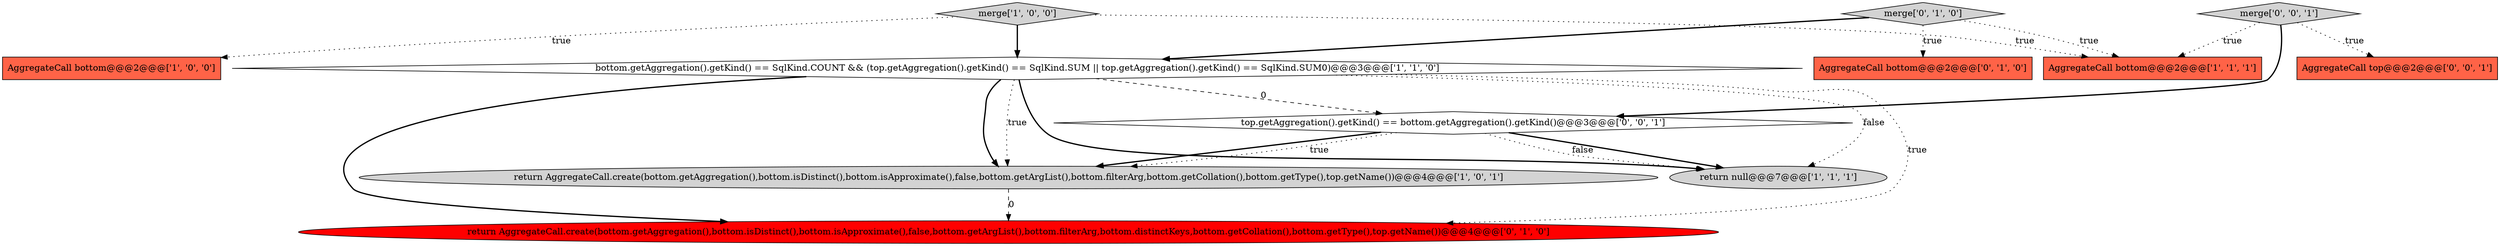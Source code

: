 digraph {
1 [style = filled, label = "return AggregateCall.create(bottom.getAggregation(),bottom.isDistinct(),bottom.isApproximate(),false,bottom.getArgList(),bottom.filterArg,bottom.getCollation(),bottom.getType(),top.getName())@@@4@@@['1', '0', '1']", fillcolor = lightgray, shape = ellipse image = "AAA0AAABBB1BBB"];
11 [style = filled, label = "top.getAggregation().getKind() == bottom.getAggregation().getKind()@@@3@@@['0', '0', '1']", fillcolor = white, shape = diamond image = "AAA0AAABBB3BBB"];
2 [style = filled, label = "AggregateCall bottom@@@2@@@['1', '0', '0']", fillcolor = tomato, shape = box image = "AAA0AAABBB1BBB"];
4 [style = filled, label = "merge['1', '0', '0']", fillcolor = lightgray, shape = diamond image = "AAA0AAABBB1BBB"];
7 [style = filled, label = "merge['0', '1', '0']", fillcolor = lightgray, shape = diamond image = "AAA0AAABBB2BBB"];
5 [style = filled, label = "AggregateCall bottom@@@2@@@['1', '1', '1']", fillcolor = tomato, shape = box image = "AAA0AAABBB1BBB"];
8 [style = filled, label = "return AggregateCall.create(bottom.getAggregation(),bottom.isDistinct(),bottom.isApproximate(),false,bottom.getArgList(),bottom.filterArg,bottom.distinctKeys,bottom.getCollation(),bottom.getType(),top.getName())@@@4@@@['0', '1', '0']", fillcolor = red, shape = ellipse image = "AAA1AAABBB2BBB"];
10 [style = filled, label = "AggregateCall top@@@2@@@['0', '0', '1']", fillcolor = tomato, shape = box image = "AAA0AAABBB3BBB"];
6 [style = filled, label = "AggregateCall bottom@@@2@@@['0', '1', '0']", fillcolor = tomato, shape = box image = "AAA0AAABBB2BBB"];
0 [style = filled, label = "bottom.getAggregation().getKind() == SqlKind.COUNT && (top.getAggregation().getKind() == SqlKind.SUM || top.getAggregation().getKind() == SqlKind.SUM0)@@@3@@@['1', '1', '0']", fillcolor = white, shape = diamond image = "AAA0AAABBB1BBB"];
9 [style = filled, label = "merge['0', '0', '1']", fillcolor = lightgray, shape = diamond image = "AAA0AAABBB3BBB"];
3 [style = filled, label = "return null@@@7@@@['1', '1', '1']", fillcolor = lightgray, shape = ellipse image = "AAA0AAABBB1BBB"];
0->3 [style = bold, label=""];
4->5 [style = dotted, label="true"];
7->6 [style = dotted, label="true"];
9->11 [style = bold, label=""];
11->1 [style = bold, label=""];
11->1 [style = dotted, label="true"];
7->0 [style = bold, label=""];
0->11 [style = dashed, label="0"];
4->0 [style = bold, label=""];
7->5 [style = dotted, label="true"];
0->8 [style = dotted, label="true"];
0->3 [style = dotted, label="false"];
11->3 [style = bold, label=""];
0->1 [style = bold, label=""];
0->8 [style = bold, label=""];
11->3 [style = dotted, label="false"];
1->8 [style = dashed, label="0"];
9->10 [style = dotted, label="true"];
4->2 [style = dotted, label="true"];
0->1 [style = dotted, label="true"];
9->5 [style = dotted, label="true"];
}
